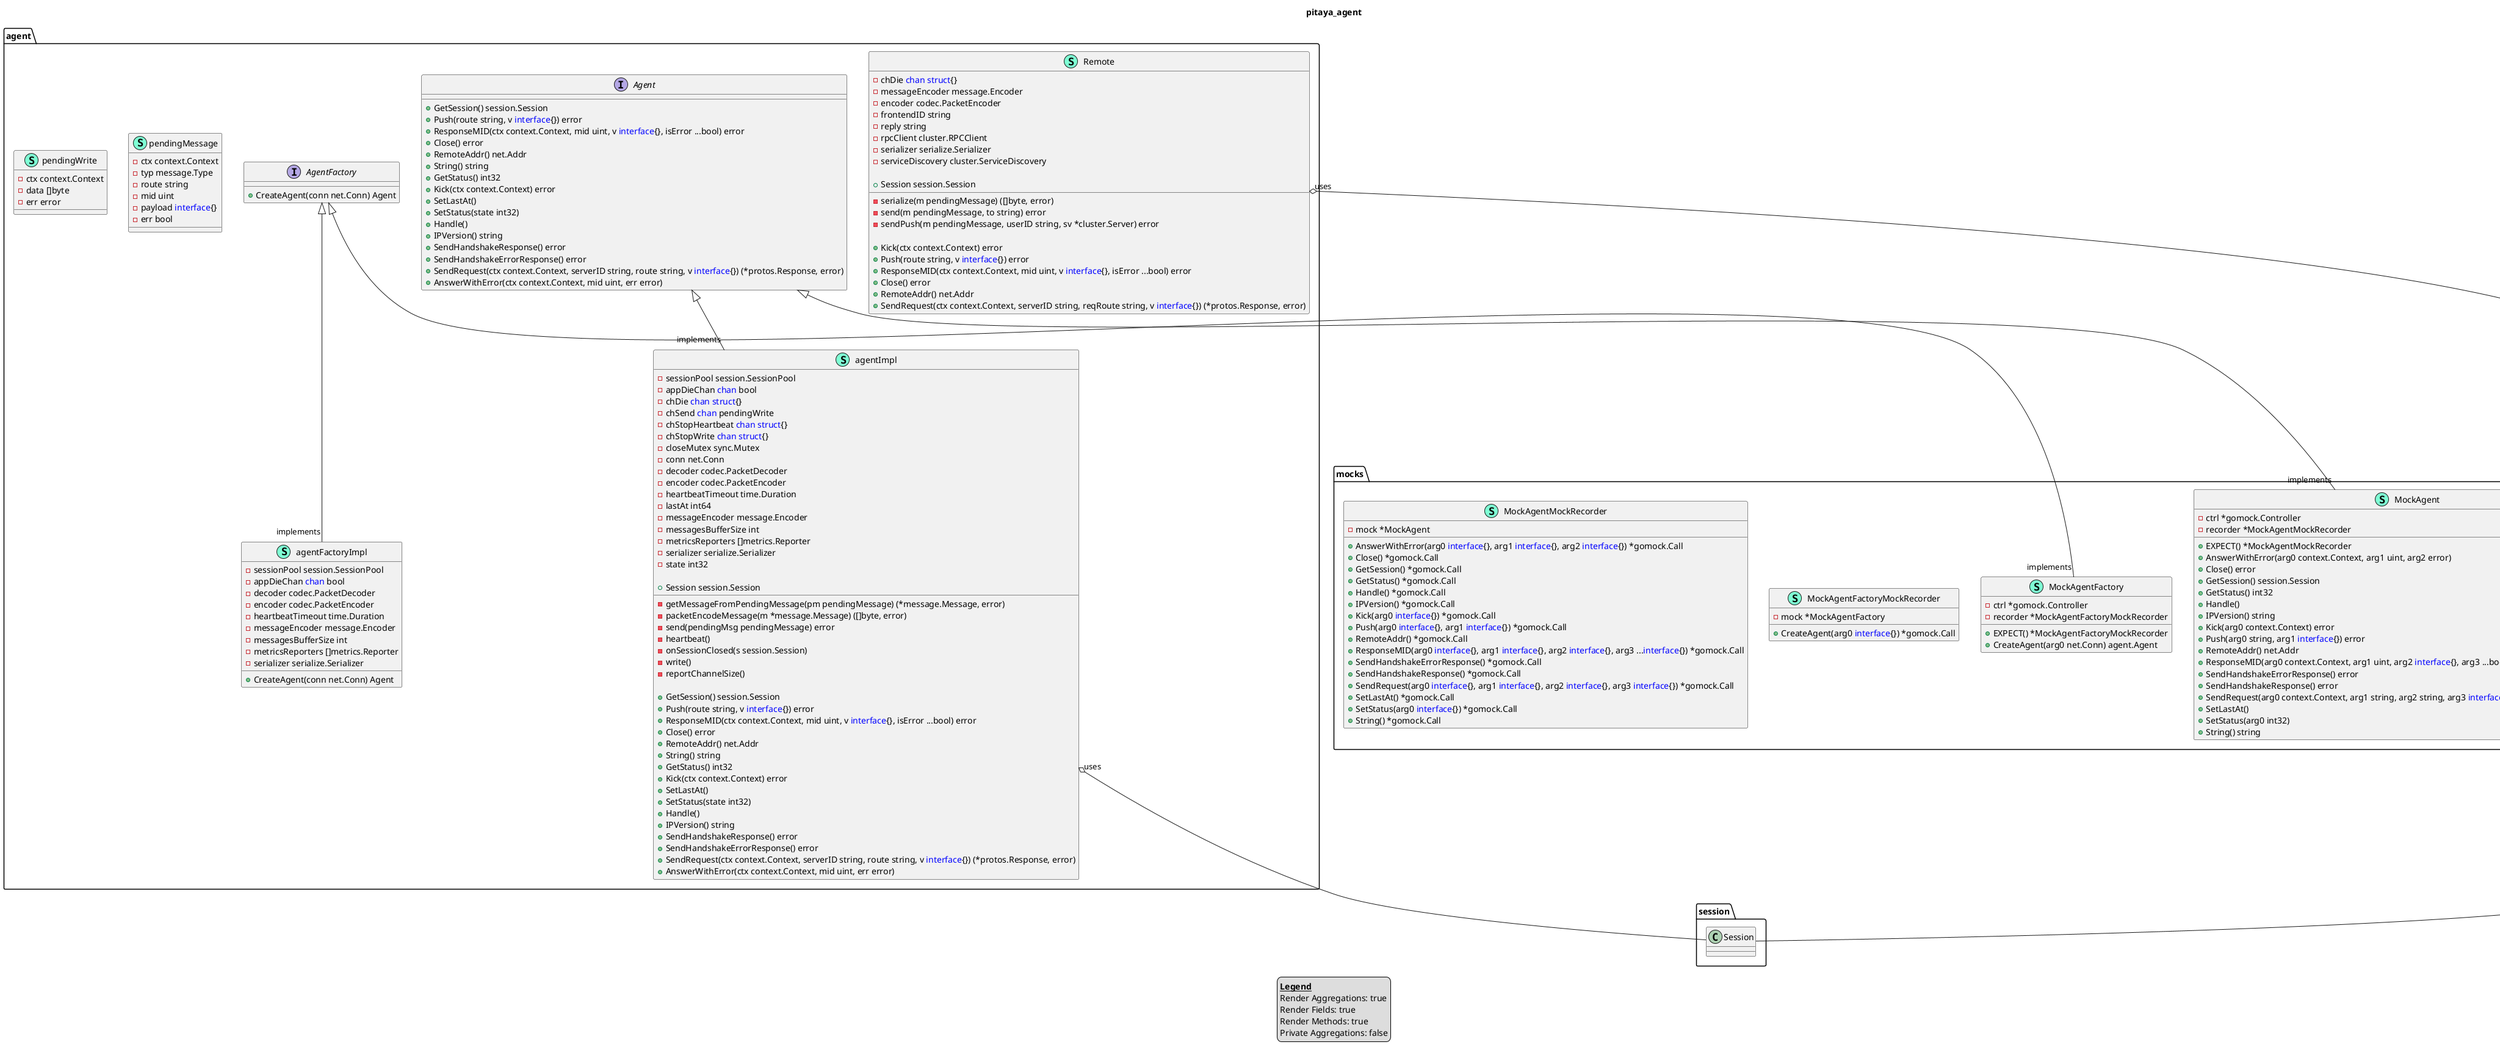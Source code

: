 @startuml
title pitaya_agent
legend
<u><b>Legend</b></u>
Render Aggregations: true
Render Fields: true
Render Methods: true
Private Aggregations: false
end legend
namespace agent {
    interface Agent  {
        + GetSession() session.Session
        + Push(route string, v <font color=blue>interface</font>{}) error
        + ResponseMID(ctx context.Context, mid uint, v <font color=blue>interface</font>{}, isError ...bool) error
        + Close() error
        + RemoteAddr() net.Addr
        + String() string
        + GetStatus() int32
        + Kick(ctx context.Context) error
        + SetLastAt() 
        + SetStatus(state int32) 
        + Handle() 
        + IPVersion() string
        + SendHandshakeResponse() error
        + SendHandshakeErrorResponse() error
        + SendRequest(ctx context.Context, serverID string, route string, v <font color=blue>interface</font>{}) (*protos.Response, error)
        + AnswerWithError(ctx context.Context, mid uint, err error) 

    }
    interface AgentFactory  {
        + CreateAgent(conn net.Conn) Agent

    }
    class Remote << (S,Aquamarine) >> {
        - chDie <font color=blue>chan</font> <font color=blue>struct</font>{}
        - messageEncoder message.Encoder
        - encoder codec.PacketEncoder
        - frontendID string
        - reply string
        - rpcClient cluster.RPCClient
        - serializer serialize.Serializer
        - serviceDiscovery cluster.ServiceDiscovery

        + Session session.Session

        - serialize(m pendingMessage) ([]byte, error)
        - send(m pendingMessage, to string) error
        - sendPush(m pendingMessage, userID string, sv *cluster.Server) error

        + Kick(ctx context.Context) error
        + Push(route string, v <font color=blue>interface</font>{}) error
        + ResponseMID(ctx context.Context, mid uint, v <font color=blue>interface</font>{}, isError ...bool) error
        + Close() error
        + RemoteAddr() net.Addr
        + SendRequest(ctx context.Context, serverID string, reqRoute string, v <font color=blue>interface</font>{}) (*protos.Response, error)

    }
    class agentFactoryImpl << (S,Aquamarine) >> {
        - sessionPool session.SessionPool
        - appDieChan <font color=blue>chan</font> bool
        - decoder codec.PacketDecoder
        - encoder codec.PacketEncoder
        - heartbeatTimeout time.Duration
        - messageEncoder message.Encoder
        - messagesBufferSize int
        - metricsReporters []metrics.Reporter
        - serializer serialize.Serializer

        + CreateAgent(conn net.Conn) Agent

    }
    class agentImpl << (S,Aquamarine) >> {
        - sessionPool session.SessionPool
        - appDieChan <font color=blue>chan</font> bool
        - chDie <font color=blue>chan</font> <font color=blue>struct</font>{}
        - chSend <font color=blue>chan</font> pendingWrite
        - chStopHeartbeat <font color=blue>chan</font> <font color=blue>struct</font>{}
        - chStopWrite <font color=blue>chan</font> <font color=blue>struct</font>{}
        - closeMutex sync.Mutex
        - conn net.Conn
        - decoder codec.PacketDecoder
        - encoder codec.PacketEncoder
        - heartbeatTimeout time.Duration
        - lastAt int64
        - messageEncoder message.Encoder
        - messagesBufferSize int
        - metricsReporters []metrics.Reporter
        - serializer serialize.Serializer
        - state int32

        + Session session.Session

        - getMessageFromPendingMessage(pm pendingMessage) (*message.Message, error)
        - packetEncodeMessage(m *message.Message) ([]byte, error)
        - send(pendingMsg pendingMessage) error
        - heartbeat() 
        - onSessionClosed(s session.Session) 
        - write() 
        - reportChannelSize() 

        + GetSession() session.Session
        + Push(route string, v <font color=blue>interface</font>{}) error
        + ResponseMID(ctx context.Context, mid uint, v <font color=blue>interface</font>{}, isError ...bool) error
        + Close() error
        + RemoteAddr() net.Addr
        + String() string
        + GetStatus() int32
        + Kick(ctx context.Context) error
        + SetLastAt() 
        + SetStatus(state int32) 
        + Handle() 
        + IPVersion() string
        + SendHandshakeResponse() error
        + SendHandshakeErrorResponse() error
        + SendRequest(ctx context.Context, serverID string, route string, v <font color=blue>interface</font>{}) (*protos.Response, error)
        + AnswerWithError(ctx context.Context, mid uint, err error) 

    }
    class pendingMessage << (S,Aquamarine) >> {
        - ctx context.Context
        - typ message.Type
        - route string
        - mid uint
        - payload <font color=blue>interface</font>{}
        - err bool

    }
    class pendingWrite << (S,Aquamarine) >> {
        - ctx context.Context
        - data []byte
        - err error

    }
}

"agent.AgentFactory" <|-- "implements""agent.agentFactoryImpl"
"agent.Agent" <|-- "implements""agent.agentImpl"

"agent.Remote""uses" o-- "session.Session"
"agent.agentImpl""uses" o-- "session.Session"

namespace mocks {
    class MockAgent << (S,Aquamarine) >> {
        - ctrl *gomock.Controller
        - recorder *MockAgentMockRecorder

        + EXPECT() *MockAgentMockRecorder
        + AnswerWithError(arg0 context.Context, arg1 uint, arg2 error) 
        + Close() error
        + GetSession() session.Session
        + GetStatus() int32
        + Handle() 
        + IPVersion() string
        + Kick(arg0 context.Context) error
        + Push(arg0 string, arg1 <font color=blue>interface</font>{}) error
        + RemoteAddr() net.Addr
        + ResponseMID(arg0 context.Context, arg1 uint, arg2 <font color=blue>interface</font>{}, arg3 ...bool) error
        + SendHandshakeErrorResponse() error
        + SendHandshakeResponse() error
        + SendRequest(arg0 context.Context, arg1 string, arg2 string, arg3 <font color=blue>interface</font>{}) (*protos.Response, error)
        + SetLastAt() 
        + SetStatus(arg0 int32) 
        + String() string

    }
    class MockAgentFactory << (S,Aquamarine) >> {
        - ctrl *gomock.Controller
        - recorder *MockAgentFactoryMockRecorder

        + EXPECT() *MockAgentFactoryMockRecorder
        + CreateAgent(arg0 net.Conn) agent.Agent

    }
    class MockAgentFactoryMockRecorder << (S,Aquamarine) >> {
        - mock *MockAgentFactory

        + CreateAgent(arg0 <font color=blue>interface</font>{}) *gomock.Call

    }
    class MockAgentMockRecorder << (S,Aquamarine) >> {
        - mock *MockAgent

        + AnswerWithError(arg0 <font color=blue>interface</font>{}, arg1 <font color=blue>interface</font>{}, arg2 <font color=blue>interface</font>{}) *gomock.Call
        + Close() *gomock.Call
        + GetSession() *gomock.Call
        + GetStatus() *gomock.Call
        + Handle() *gomock.Call
        + IPVersion() *gomock.Call
        + Kick(arg0 <font color=blue>interface</font>{}) *gomock.Call
        + Push(arg0 <font color=blue>interface</font>{}, arg1 <font color=blue>interface</font>{}) *gomock.Call
        + RemoteAddr() *gomock.Call
        + ResponseMID(arg0 <font color=blue>interface</font>{}, arg1 <font color=blue>interface</font>{}, arg2 <font color=blue>interface</font>{}, arg3 ...<font color=blue>interface</font>{}) *gomock.Call
        + SendHandshakeErrorResponse() *gomock.Call
        + SendHandshakeResponse() *gomock.Call
        + SendRequest(arg0 <font color=blue>interface</font>{}, arg1 <font color=blue>interface</font>{}, arg2 <font color=blue>interface</font>{}, arg3 <font color=blue>interface</font>{}) *gomock.Call
        + SetLastAt() *gomock.Call
        + SetStatus(arg0 <font color=blue>interface</font>{}) *gomock.Call
        + String() *gomock.Call

    }
}

"agent.Agent" <|-- "implements""mocks.MockAgent"
"agent.AgentFactory" <|-- "implements""mocks.MockAgentFactory"


@enduml

